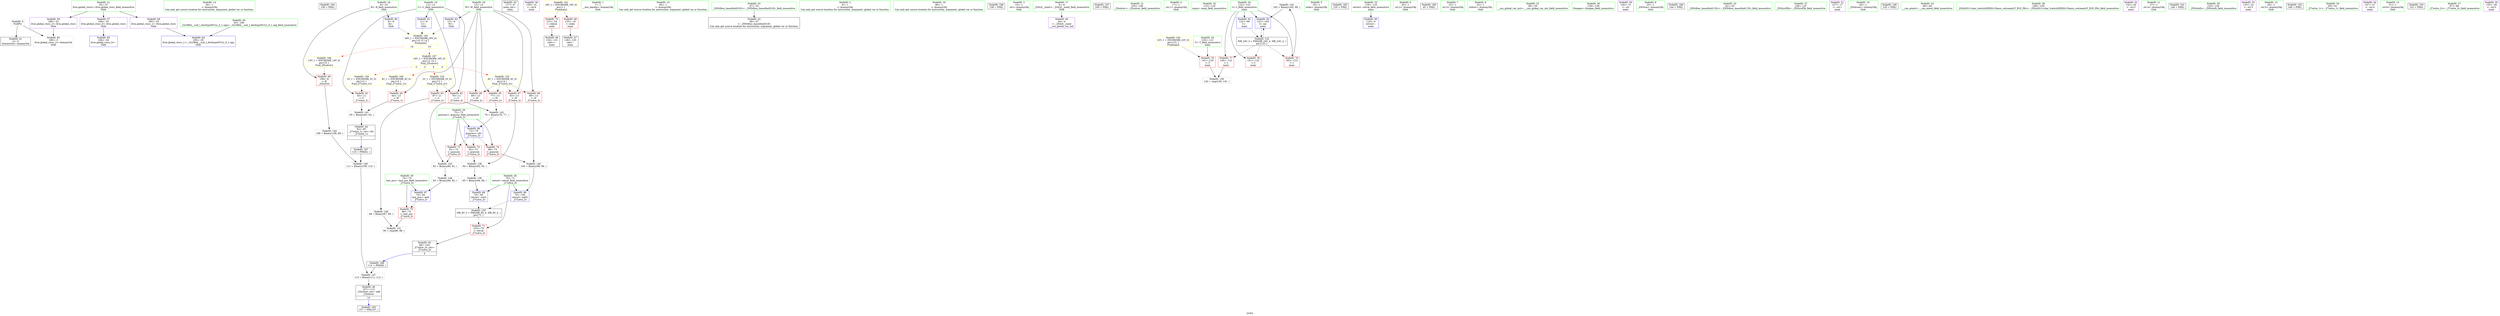 digraph "SVFG" {
	label="SVFG";

	Node0x55e9c2427e80 [shape=record,color=grey,label="{NodeID: 0\nNullPtr}"];
	Node0x55e9c2427e80 -> Node0x55e9c242f270[style=solid];
	Node0x55e9c2427e80 -> Node0x55e9c2432830[style=solid];
	Node0x55e9c242d890 [shape=record,color=green,label="{NodeID: 14\n34\<--1\n\<--dummyObj\nCan only get source location for instruction, argument, global var or function.}"];
	Node0x55e9c2445330 [shape=record,color=black,label="{NodeID: 194\n156 = PHI()\n}"];
	Node0x55e9c242e690 [shape=record,color=green,label="{NodeID: 28\n70\<--71\nretval\<--retval_field_insensitive\n_Z7solve_2v\n}"];
	Node0x55e9c242e690 -> Node0x55e9c2431be0[style=solid];
	Node0x55e9c242e690 -> Node0x55e9c2432ad0[style=solid];
	Node0x55e9c242e690 -> Node0x55e9c2432ba0[style=solid];
	Node0x55e9c242f370 [shape=record,color=black,label="{NodeID: 42\n117\<--9\nmain_ret\<--\nmain\n}"];
	Node0x55e9c2435a30 [shape=record,color=grey,label="{NodeID: 139\n95 = Binary(94, 89, )\n}"];
	Node0x55e9c2435a30 -> Node0x55e9c2432ad0[style=solid];
	Node0x55e9c2430f20 [shape=record,color=purple,label="{NodeID: 56\n159\<--31\n\<--.str.6\nmain\n}"];
	Node0x55e9c243ba60 [shape=record,color=black,label="{NodeID: 153\nMR_8V_3 = PHI(MR_8V_4, MR_8V_2, )\npts\{71 \}\n}"];
	Node0x55e9c243ba60 -> Node0x55e9c2431be0[style=dashed];
	Node0x55e9c2431b10 [shape=record,color=red,label="{NodeID: 70\n131\<--24\n\<--stdout\nmain\n}"];
	Node0x55e9c2431b10 -> Node0x55e9c24308a0[style=solid];
	Node0x55e9c243d590 [shape=record,color=yellow,style=double,label="{NodeID: 167\n16V_1 = ENCHI(MR_16V_0)\npts\{12 14 \}\nFun[_Z5solvev]|{<s0>3|<s1>3|<s2>4|<s3>4}}"];
	Node0x55e9c243d590:s0 -> Node0x55e9c243ce00[style=dashed,color=red];
	Node0x55e9c243d590:s1 -> Node0x55e9c243cf10[style=dashed,color=red];
	Node0x55e9c243d590:s2 -> Node0x55e9c243bf60[style=dashed,color=red];
	Node0x55e9c243d590:s3 -> Node0x55e9c243ca80[style=dashed,color=red];
	Node0x55e9c2432730 [shape=record,color=blue,label="{NodeID: 84\n185\<--35\nllvm.global_ctors_1\<--_GLOBAL__sub_I_decltypeNULL_0_1.cpp\nGlob }"];
	Node0x55e9c242a440 [shape=record,color=green,label="{NodeID: 1\n7\<--1\n__dso_handle\<--dummyObj\nGlob }"];
	Node0x55e9c242d990 [shape=record,color=green,label="{NodeID: 15\n84\<--1\n\<--dummyObj\nCan only get source location for instruction, argument, global var or function.}"];
	Node0x55e9c2445400 [shape=record,color=black,label="{NodeID: 195\n157 = PHI(107, )\n}"];
	Node0x55e9c242e760 [shape=record,color=green,label="{NodeID: 29\n72\<--73\nguesses\<--guesses_field_insensitive\n_Z7solve_2v\n}"];
	Node0x55e9c242e760 -> Node0x55e9c2431cb0[style=solid];
	Node0x55e9c242e760 -> Node0x55e9c2431d80[style=solid];
	Node0x55e9c242e760 -> Node0x55e9c2431e50[style=solid];
	Node0x55e9c242e760 -> Node0x55e9c2432930[style=solid];
	Node0x55e9c242f440 [shape=record,color=black,label="{NodeID: 43\n46\<--47\n\<--_ZNSt8ios_base4InitD1Ev\nCan only get source location for instruction, argument, global var or function.}"];
	Node0x55e9c2435bb0 [shape=record,color=grey,label="{NodeID: 140\n100 = Binary(98, 99, )\n}"];
	Node0x55e9c2435bb0 -> Node0x55e9c2432ba0[style=solid];
	Node0x55e9c2430ff0 [shape=record,color=purple,label="{NodeID: 57\n184\<--33\nllvm.global_ctors_0\<--llvm.global_ctors\nGlob }"];
	Node0x55e9c2430ff0 -> Node0x55e9c2432630[style=solid];
	Node0x55e9c243bf60 [shape=record,color=yellow,style=double,label="{NodeID: 154\n2V_1 = ENCHI(MR_2V_0)\npts\{12 \}\nFun[_Z7solve_2v]}"];
	Node0x55e9c243bf60 -> Node0x55e9c2431490[style=dashed];
	Node0x55e9c243bf60 -> Node0x55e9c2431560[style=dashed];
	Node0x55e9c2431be0 [shape=record,color=red,label="{NodeID: 71\n103\<--70\n\<--retval\n_Z7solve_2v\n}"];
	Node0x55e9c2431be0 -> Node0x55e9c242f610[style=solid];
	Node0x55e9c2432830 [shape=record,color=blue, style = dotted,label="{NodeID: 85\n186\<--3\nllvm.global_ctors_2\<--dummyVal\nGlob }"];
	Node0x55e9c242c940 [shape=record,color=green,label="{NodeID: 2\n9\<--1\n\<--dummyObj\nCan only get source location for instruction, argument, global var or function.}"];
	Node0x55e9c242da90 [shape=record,color=green,label="{NodeID: 16\n89\<--1\n\<--dummyObj\nCan only get source location for instruction, argument, global var or function.}"];
	Node0x55e9c2445600 [shape=record,color=black,label="{NodeID: 196\n158 = PHI()\n}"];
	Node0x55e9c242e830 [shape=record,color=green,label="{NodeID: 30\n74\<--75\nlast_pos\<--last_pos_field_insensitive\n_Z7solve_2v\n}"];
	Node0x55e9c242e830 -> Node0x55e9c2431f20[style=solid];
	Node0x55e9c242e830 -> Node0x55e9c2432a00[style=solid];
	Node0x55e9c242f540 [shape=record,color=black,label="{NodeID: 44\n62\<--65\n_Z7solve_1v_ret\<--div\n_Z7solve_1v\n|{<s0>3}}"];
	Node0x55e9c242f540:s0 -> Node0x55e9c2444bd0[style=solid,color=blue];
	Node0x55e9c24300d0 [shape=record,color=grey,label="{NodeID: 141\n65 = Binary(63, 64, )\n}"];
	Node0x55e9c24300d0 -> Node0x55e9c242f540[style=solid];
	Node0x55e9c24310f0 [shape=record,color=purple,label="{NodeID: 58\n185\<--33\nllvm.global_ctors_1\<--llvm.global_ctors\nGlob }"];
	Node0x55e9c24310f0 -> Node0x55e9c2432730[style=solid];
	Node0x55e9c243ca80 [shape=record,color=yellow,style=double,label="{NodeID: 155\n4V_1 = ENCHI(MR_4V_0)\npts\{14 \}\nFun[_Z7solve_2v]}"];
	Node0x55e9c243ca80 -> Node0x55e9c2431700[style=dashed];
	Node0x55e9c243ca80 -> Node0x55e9c24317d0[style=dashed];
	Node0x55e9c243ca80 -> Node0x55e9c24318a0[style=dashed];
	Node0x55e9c243ca80 -> Node0x55e9c2431970[style=dashed];
	Node0x55e9c2431cb0 [shape=record,color=red,label="{NodeID: 72\n81\<--72\n\<--guesses\n_Z7solve_2v\n}"];
	Node0x55e9c2431cb0 -> Node0x55e9c24306d0[style=solid];
	Node0x55e9c2432930 [shape=record,color=blue,label="{NodeID: 86\n72\<--78\nguesses\<--div\n_Z7solve_2v\n}"];
	Node0x55e9c2432930 -> Node0x55e9c2431cb0[style=dashed];
	Node0x55e9c2432930 -> Node0x55e9c2431d80[style=dashed];
	Node0x55e9c2432930 -> Node0x55e9c2431e50[style=dashed];
	Node0x55e9c242c9d0 [shape=record,color=green,label="{NodeID: 3\n15\<--1\n.str\<--dummyObj\nGlob }"];
	Node0x55e9c242db90 [shape=record,color=green,label="{NodeID: 17\n4\<--6\n_ZStL8__ioinit\<--_ZStL8__ioinit_field_insensitive\nGlob }"];
	Node0x55e9c242db90 -> Node0x55e9c2430970[style=solid];
	Node0x55e9c24456d0 [shape=record,color=black,label="{NodeID: 197\n160 = PHI()\n}"];
	Node0x55e9c242e900 [shape=record,color=green,label="{NodeID: 31\n105\<--106\n_Z5solvev\<--_Z5solvev_field_insensitive\n}"];
	Node0x55e9c242f610 [shape=record,color=black,label="{NodeID: 45\n69\<--103\n_Z7solve_2v_ret\<--\n_Z7solve_2v\n|{<s0>4}}"];
	Node0x55e9c242f610:s0 -> Node0x55e9c2444dc0[style=solid,color=blue];
	Node0x55e9c2430250 [shape=record,color=grey,label="{NodeID: 142\n78 = Binary(76, 77, )\n}"];
	Node0x55e9c2430250 -> Node0x55e9c2432930[style=solid];
	Node0x55e9c24311f0 [shape=record,color=purple,label="{NodeID: 59\n186\<--33\nllvm.global_ctors_2\<--llvm.global_ctors\nGlob }"];
	Node0x55e9c24311f0 -> Node0x55e9c2432830[style=solid];
	Node0x55e9c2431d80 [shape=record,color=red,label="{NodeID: 73\n92\<--72\n\<--guesses\n_Z7solve_2v\n}"];
	Node0x55e9c2431d80 -> Node0x55e9c24358b0[style=solid];
	Node0x55e9c2432a00 [shape=record,color=blue,label="{NodeID: 87\n74\<--83\nlast_pos\<--add\n_Z7solve_2v\n}"];
	Node0x55e9c2432a00 -> Node0x55e9c2431f20[style=dashed];
	Node0x55e9c242ca60 [shape=record,color=green,label="{NodeID: 4\n17\<--1\n.str.1\<--dummyObj\nGlob }"];
	Node0x55e9c242dc90 [shape=record,color=green,label="{NodeID: 18\n8\<--10\nR\<--R_field_insensitive\nGlob }"];
	Node0x55e9c242dc90 -> Node0x55e9c24312f0[style=solid];
	Node0x55e9c242dc90 -> Node0x55e9c2432330[style=solid];
	Node0x55e9c242ea00 [shape=record,color=green,label="{NodeID: 32\n115\<--116\nmain\<--main_field_insensitive\n}"];
	Node0x55e9c242f6e0 [shape=record,color=black,label="{NodeID: 46\n107\<--113\n_Z5solvev_ret\<--add\n_Z5solvev\n|{<s0>14}}"];
	Node0x55e9c242f6e0:s0 -> Node0x55e9c2445400[style=solid,color=blue];
	Node0x55e9c24303d0 [shape=record,color=grey,label="{NodeID: 143\n163 = Binary(162, 89, )\n}"];
	Node0x55e9c24303d0 -> Node0x55e9c2432e10[style=solid];
	Node0x55e9c24312f0 [shape=record,color=red,label="{NodeID: 60\n108\<--8\n\<--R\n_Z5solvev\n}"];
	Node0x55e9c24312f0 -> Node0x55e9c2430550[style=solid];
	Node0x55e9c2431e50 [shape=record,color=red,label="{NodeID: 74\n98\<--72\n\<--guesses\n_Z7solve_2v\n}"];
	Node0x55e9c2431e50 -> Node0x55e9c2435bb0[style=solid];
	Node0x55e9c2432ad0 [shape=record,color=blue,label="{NodeID: 88\n70\<--95\nretval\<--sub2\n_Z7solve_2v\n}"];
	Node0x55e9c2432ad0 -> Node0x55e9c243ba60[style=dashed];
	Node0x55e9c242caf0 [shape=record,color=green,label="{NodeID: 5\n19\<--1\nstdin\<--dummyObj\nGlob }"];
	Node0x55e9c225de40 [shape=record,color=black,label="{NodeID: 185\n135 = PHI()\n}"];
	Node0x55e9c242dd90 [shape=record,color=green,label="{NodeID: 19\n11\<--12\nC\<--C_field_insensitive\nGlob }"];
	Node0x55e9c242dd90 -> Node0x55e9c24313c0[style=solid];
	Node0x55e9c242dd90 -> Node0x55e9c2431490[style=solid];
	Node0x55e9c242dd90 -> Node0x55e9c2431560[style=solid];
	Node0x55e9c242dd90 -> Node0x55e9c2432430[style=solid];
	Node0x55e9c242eb00 [shape=record,color=green,label="{NodeID: 33\n118\<--119\nretval\<--retval_field_insensitive\nmain\n}"];
	Node0x55e9c242eb00 -> Node0x55e9c2432c70[style=solid];
	Node0x55e9c242f7b0 [shape=record,color=black,label="{NodeID: 47\n128\<--125\ncall\<--\nmain\n}"];
	Node0x55e9c2430550 [shape=record,color=grey,label="{NodeID: 144\n109 = Binary(108, 89, )\n}"];
	Node0x55e9c2430550 -> Node0x55e9c2436fc0[style=solid];
	Node0x55e9c24313c0 [shape=record,color=red,label="{NodeID: 61\n63\<--11\n\<--C\n_Z7solve_1v\n}"];
	Node0x55e9c24313c0 -> Node0x55e9c24300d0[style=solid];
	Node0x55e9c2431f20 [shape=record,color=red,label="{NodeID: 75\n86\<--74\n\<--last_pos\n_Z7solve_2v\n}"];
	Node0x55e9c2431f20 -> Node0x55e9c2437440[style=solid];
	Node0x55e9c2432ba0 [shape=record,color=blue,label="{NodeID: 89\n70\<--100\nretval\<--add3\n_Z7solve_2v\n}"];
	Node0x55e9c2432ba0 -> Node0x55e9c243ba60[style=dashed];
	Node0x55e9c242d330 [shape=record,color=green,label="{NodeID: 6\n20\<--1\n.str.2\<--dummyObj\nGlob }"];
	Node0x55e9c2444ad0 [shape=record,color=black,label="{NodeID: 186\n45 = PHI()\n}"];
	Node0x55e9c242de90 [shape=record,color=green,label="{NodeID: 20\n13\<--14\nW\<--W_field_insensitive\nGlob }"];
	Node0x55e9c242de90 -> Node0x55e9c2431630[style=solid];
	Node0x55e9c242de90 -> Node0x55e9c2431700[style=solid];
	Node0x55e9c242de90 -> Node0x55e9c24317d0[style=solid];
	Node0x55e9c242de90 -> Node0x55e9c24318a0[style=solid];
	Node0x55e9c242de90 -> Node0x55e9c2431970[style=solid];
	Node0x55e9c242de90 -> Node0x55e9c2432530[style=solid];
	Node0x55e9c242ebd0 [shape=record,color=green,label="{NodeID: 34\n120\<--121\nT\<--T_field_insensitive\nmain\n}"];
	Node0x55e9c242ebd0 -> Node0x55e9c2431ff0[style=solid];
	Node0x55e9c24308a0 [shape=record,color=black,label="{NodeID: 48\n134\<--131\ncall1\<--\nmain\n}"];
	Node0x55e9c24306d0 [shape=record,color=grey,label="{NodeID: 145\n82 = Binary(80, 81, )\n}"];
	Node0x55e9c24306d0 -> Node0x55e9c2436d00[style=solid];
	Node0x55e9c2431490 [shape=record,color=red,label="{NodeID: 62\n76\<--11\n\<--C\n_Z7solve_2v\n}"];
	Node0x55e9c2431490 -> Node0x55e9c2430250[style=solid];
	Node0x55e9c243ce00 [shape=record,color=yellow,style=double,label="{NodeID: 159\n2V_1 = ENCHI(MR_2V_0)\npts\{12 \}\nFun[_Z7solve_1v]}"];
	Node0x55e9c243ce00 -> Node0x55e9c24313c0[style=dashed];
	Node0x55e9c2431ff0 [shape=record,color=red,label="{NodeID: 76\n141\<--120\n\<--T\nmain\n}"];
	Node0x55e9c2431ff0 -> Node0x55e9c24372c0[style=solid];
	Node0x55e9c2432c70 [shape=record,color=blue,label="{NodeID: 90\n118\<--9\nretval\<--\nmain\n}"];
	Node0x55e9c242d3c0 [shape=record,color=green,label="{NodeID: 7\n22\<--1\n.str.3\<--dummyObj\nGlob }"];
	Node0x55e9c2444bd0 [shape=record,color=black,label="{NodeID: 187\n110 = PHI(62, )\n}"];
	Node0x55e9c2444bd0 -> Node0x55e9c2436fc0[style=solid];
	Node0x55e9c242df90 [shape=record,color=green,label="{NodeID: 21\n33\<--37\nllvm.global_ctors\<--llvm.global_ctors_field_insensitive\nGlob }"];
	Node0x55e9c242df90 -> Node0x55e9c2430ff0[style=solid];
	Node0x55e9c242df90 -> Node0x55e9c24310f0[style=solid];
	Node0x55e9c242df90 -> Node0x55e9c24311f0[style=solid];
	Node0x55e9c242eca0 [shape=record,color=green,label="{NodeID: 35\n122\<--123\nt\<--t_field_insensitive\nmain\n}"];
	Node0x55e9c242eca0 -> Node0x55e9c24320c0[style=solid];
	Node0x55e9c242eca0 -> Node0x55e9c2432190[style=solid];
	Node0x55e9c242eca0 -> Node0x55e9c2432260[style=solid];
	Node0x55e9c242eca0 -> Node0x55e9c2432d40[style=solid];
	Node0x55e9c242eca0 -> Node0x55e9c2432e10[style=solid];
	Node0x55e9c2430970 [shape=record,color=purple,label="{NodeID: 49\n44\<--4\n\<--_ZStL8__ioinit\n__cxx_global_var_init\n}"];
	Node0x55e9c2436d00 [shape=record,color=grey,label="{NodeID: 146\n83 = Binary(84, 82, )\n}"];
	Node0x55e9c2436d00 -> Node0x55e9c2432a00[style=solid];
	Node0x55e9c2431560 [shape=record,color=red,label="{NodeID: 63\n87\<--11\n\<--C\n_Z7solve_2v\n}"];
	Node0x55e9c2431560 -> Node0x55e9c2437140[style=solid];
	Node0x55e9c243cf10 [shape=record,color=yellow,style=double,label="{NodeID: 160\n4V_1 = ENCHI(MR_4V_0)\npts\{14 \}\nFun[_Z7solve_1v]}"];
	Node0x55e9c243cf10 -> Node0x55e9c2431630[style=dashed];
	Node0x55e9c24320c0 [shape=record,color=red,label="{NodeID: 77\n140\<--122\n\<--t\nmain\n}"];
	Node0x55e9c24320c0 -> Node0x55e9c24372c0[style=solid];
	Node0x55e9c2432d40 [shape=record,color=blue,label="{NodeID: 91\n122\<--89\nt\<--\nmain\n}"];
	Node0x55e9c2432d40 -> Node0x55e9c243b560[style=dashed];
	Node0x55e9c242d450 [shape=record,color=green,label="{NodeID: 8\n24\<--1\nstdout\<--dummyObj\nGlob }"];
	Node0x55e9c2444dc0 [shape=record,color=black,label="{NodeID: 188\n112 = PHI(69, )\n}"];
	Node0x55e9c2444dc0 -> Node0x55e9c2436e40[style=solid];
	Node0x55e9c242e090 [shape=record,color=green,label="{NodeID: 22\n38\<--39\n__cxx_global_var_init\<--__cxx_global_var_init_field_insensitive\n}"];
	Node0x55e9c242ed70 [shape=record,color=green,label="{NodeID: 36\n129\<--130\nfreopen\<--freopen_field_insensitive\n}"];
	Node0x55e9c2430a40 [shape=record,color=purple,label="{NodeID: 50\n126\<--15\n\<--.str\nmain\n}"];
	Node0x55e9c2436e40 [shape=record,color=grey,label="{NodeID: 147\n113 = Binary(111, 112, )\n}"];
	Node0x55e9c2436e40 -> Node0x55e9c242f6e0[style=solid];
	Node0x55e9c2431630 [shape=record,color=red,label="{NodeID: 64\n64\<--13\n\<--W\n_Z7solve_1v\n}"];
	Node0x55e9c2431630 -> Node0x55e9c24300d0[style=solid];
	Node0x55e9c243cff0 [shape=record,color=yellow,style=double,label="{NodeID: 161\n18V_1 = ENCHI(MR_18V_0)\npts\{1 \}\nFun[main]}"];
	Node0x55e9c243cff0 -> Node0x55e9c2431a40[style=dashed];
	Node0x55e9c243cff0 -> Node0x55e9c2431b10[style=dashed];
	Node0x55e9c2432190 [shape=record,color=red,label="{NodeID: 78\n151\<--122\n\<--t\nmain\n}"];
	Node0x55e9c2432e10 [shape=record,color=blue,label="{NodeID: 92\n122\<--163\nt\<--inc\nmain\n}"];
	Node0x55e9c2432e10 -> Node0x55e9c243b560[style=dashed];
	Node0x55e9c242d4e0 [shape=record,color=green,label="{NodeID: 9\n25\<--1\n_ZSt3cin\<--dummyObj\nGlob }"];
	Node0x55e9c2444ec0 [shape=record,color=black,label="{NodeID: 189\n144 = PHI()\n}"];
	Node0x55e9c242e190 [shape=record,color=green,label="{NodeID: 23\n42\<--43\n_ZNSt8ios_base4InitC1Ev\<--_ZNSt8ios_base4InitC1Ev_field_insensitive\n}"];
	Node0x55e9c242ee70 [shape=record,color=green,label="{NodeID: 37\n136\<--137\n_ZNSirsERi\<--_ZNSirsERi_field_insensitive\n}"];
	Node0x55e9c2430b10 [shape=record,color=purple,label="{NodeID: 51\n127\<--17\n\<--.str.1\nmain\n}"];
	Node0x55e9c2436fc0 [shape=record,color=grey,label="{NodeID: 148\n111 = Binary(109, 110, )\n}"];
	Node0x55e9c2436fc0 -> Node0x55e9c2436e40[style=solid];
	Node0x55e9c2431700 [shape=record,color=red,label="{NodeID: 65\n77\<--13\n\<--W\n_Z7solve_2v\n}"];
	Node0x55e9c2431700 -> Node0x55e9c2430250[style=solid];
	Node0x55e9c2432260 [shape=record,color=red,label="{NodeID: 79\n162\<--122\n\<--t\nmain\n}"];
	Node0x55e9c2432260 -> Node0x55e9c24303d0[style=solid];
	Node0x55e9c242d570 [shape=record,color=green,label="{NodeID: 10\n26\<--1\n_ZSt4cout\<--dummyObj\nGlob }"];
	Node0x55e9c2444f90 [shape=record,color=black,label="{NodeID: 190\n145 = PHI()\n}"];
	Node0x55e9c242e290 [shape=record,color=green,label="{NodeID: 24\n48\<--49\n__cxa_atexit\<--__cxa_atexit_field_insensitive\n}"];
	Node0x55e9c242ef70 [shape=record,color=green,label="{NodeID: 38\n149\<--150\n_ZStlsISt11char_traitsIcEERSt13basic_ostreamIcT_ES5_PKc\<--_ZStlsISt11char_traitsIcEERSt13basic_ostreamIcT_ES5_PKc_field_insensitive\n}"];
	Node0x55e9c2430be0 [shape=record,color=purple,label="{NodeID: 52\n132\<--20\n\<--.str.2\nmain\n}"];
	Node0x55e9c2437140 [shape=record,color=grey,label="{NodeID: 149\n88 = Binary(87, 89, )\n}"];
	Node0x55e9c2437140 -> Node0x55e9c2437440[style=solid];
	Node0x55e9c24317d0 [shape=record,color=red,label="{NodeID: 66\n80\<--13\n\<--W\n_Z7solve_2v\n}"];
	Node0x55e9c24317d0 -> Node0x55e9c24306d0[style=solid];
	Node0x55e9c243d1e0 [shape=record,color=yellow,style=double,label="{NodeID: 163\n22V_1 = ENCHI(MR_22V_0)\npts\{121 \}\nFun[main]}"];
	Node0x55e9c243d1e0 -> Node0x55e9c2431ff0[style=dashed];
	Node0x55e9c2432330 [shape=record,color=blue,label="{NodeID: 80\n8\<--9\nR\<--\nGlob }"];
	Node0x55e9c2432330 -> Node0x55e9c243d3a0[style=dashed];
	Node0x55e9c242d600 [shape=record,color=green,label="{NodeID: 11\n27\<--1\n.str.4\<--dummyObj\nGlob }"];
	Node0x55e9c2445060 [shape=record,color=black,label="{NodeID: 191\n146 = PHI()\n}"];
	Node0x55e9c242e390 [shape=record,color=green,label="{NodeID: 25\n47\<--53\n_ZNSt8ios_base4InitD1Ev\<--_ZNSt8ios_base4InitD1Ev_field_insensitive\n}"];
	Node0x55e9c242e390 -> Node0x55e9c242f440[style=solid];
	Node0x55e9c242f070 [shape=record,color=green,label="{NodeID: 39\n153\<--154\n_ZNSolsEi\<--_ZNSolsEi_field_insensitive\n}"];
	Node0x55e9c2430cb0 [shape=record,color=purple,label="{NodeID: 53\n133\<--22\n\<--.str.3\nmain\n}"];
	Node0x55e9c24372c0 [shape=record,color=grey,label="{NodeID: 150\n142 = cmp(140, 141, )\n}"];
	Node0x55e9c24318a0 [shape=record,color=red,label="{NodeID: 67\n93\<--13\n\<--W\n_Z7solve_2v\n}"];
	Node0x55e9c24318a0 -> Node0x55e9c24358b0[style=solid];
	Node0x55e9c2432430 [shape=record,color=blue,label="{NodeID: 81\n11\<--9\nC\<--\nGlob }"];
	Node0x55e9c2432430 -> Node0x55e9c243d3a0[style=dashed];
	Node0x55e9c242d690 [shape=record,color=green,label="{NodeID: 12\n29\<--1\n.str.5\<--dummyObj\nGlob }"];
	Node0x55e9c2445130 [shape=record,color=black,label="{NodeID: 192\n148 = PHI()\n}"];
	Node0x55e9c242e490 [shape=record,color=green,label="{NodeID: 26\n60\<--61\n_Z7solve_1v\<--_Z7solve_1v_field_insensitive\n}"];
	Node0x55e9c242f170 [shape=record,color=green,label="{NodeID: 40\n35\<--180\n_GLOBAL__sub_I_decltypeNULL_0_1.cpp\<--_GLOBAL__sub_I_decltypeNULL_0_1.cpp_field_insensitive\n}"];
	Node0x55e9c242f170 -> Node0x55e9c2432730[style=solid];
	Node0x55e9c2430d80 [shape=record,color=purple,label="{NodeID: 54\n147\<--27\n\<--.str.4\nmain\n}"];
	Node0x55e9c2437440 [shape=record,color=grey,label="{NodeID: 151\n90 = cmp(86, 88, )\n}"];
	Node0x55e9c2431970 [shape=record,color=red,label="{NodeID: 68\n99\<--13\n\<--W\n_Z7solve_2v\n}"];
	Node0x55e9c2431970 -> Node0x55e9c2435bb0[style=solid];
	Node0x55e9c243d3a0 [shape=record,color=yellow,style=double,label="{NodeID: 165\n26V_1 = ENCHI(MR_26V_0)\npts\{10 12 14 \}\nFun[main]|{<s0>14|<s1>14}}"];
	Node0x55e9c243d3a0:s0 -> Node0x55e9c243d480[style=dashed,color=red];
	Node0x55e9c243d3a0:s1 -> Node0x55e9c243d590[style=dashed,color=red];
	Node0x55e9c2432530 [shape=record,color=blue,label="{NodeID: 82\n13\<--9\nW\<--\nGlob }"];
	Node0x55e9c2432530 -> Node0x55e9c243d3a0[style=dashed];
	Node0x55e9c242d790 [shape=record,color=green,label="{NodeID: 13\n31\<--1\n.str.6\<--dummyObj\nGlob }"];
	Node0x55e9c2445230 [shape=record,color=black,label="{NodeID: 193\n152 = PHI()\n}"];
	Node0x55e9c242e590 [shape=record,color=green,label="{NodeID: 27\n67\<--68\n_Z7solve_2v\<--_Z7solve_2v_field_insensitive\n}"];
	Node0x55e9c242f270 [shape=record,color=black,label="{NodeID: 41\n2\<--3\ndummyVal\<--dummyVal\n}"];
	Node0x55e9c24358b0 [shape=record,color=grey,label="{NodeID: 138\n94 = Binary(92, 93, )\n}"];
	Node0x55e9c24358b0 -> Node0x55e9c2435a30[style=solid];
	Node0x55e9c2430e50 [shape=record,color=purple,label="{NodeID: 55\n155\<--29\n\<--.str.5\nmain\n}"];
	Node0x55e9c243b560 [shape=record,color=black,label="{NodeID: 152\nMR_24V_3 = PHI(MR_24V_4, MR_24V_2, )\npts\{123 \}\n}"];
	Node0x55e9c243b560 -> Node0x55e9c24320c0[style=dashed];
	Node0x55e9c243b560 -> Node0x55e9c2432190[style=dashed];
	Node0x55e9c243b560 -> Node0x55e9c2432260[style=dashed];
	Node0x55e9c243b560 -> Node0x55e9c2432e10[style=dashed];
	Node0x55e9c2431a40 [shape=record,color=red,label="{NodeID: 69\n125\<--19\n\<--stdin\nmain\n}"];
	Node0x55e9c2431a40 -> Node0x55e9c242f7b0[style=solid];
	Node0x55e9c243d480 [shape=record,color=yellow,style=double,label="{NodeID: 166\n14V_1 = ENCHI(MR_14V_0)\npts\{10 \}\nFun[_Z5solvev]}"];
	Node0x55e9c243d480 -> Node0x55e9c24312f0[style=dashed];
	Node0x55e9c2432630 [shape=record,color=blue,label="{NodeID: 83\n184\<--34\nllvm.global_ctors_0\<--\nGlob }"];
}
